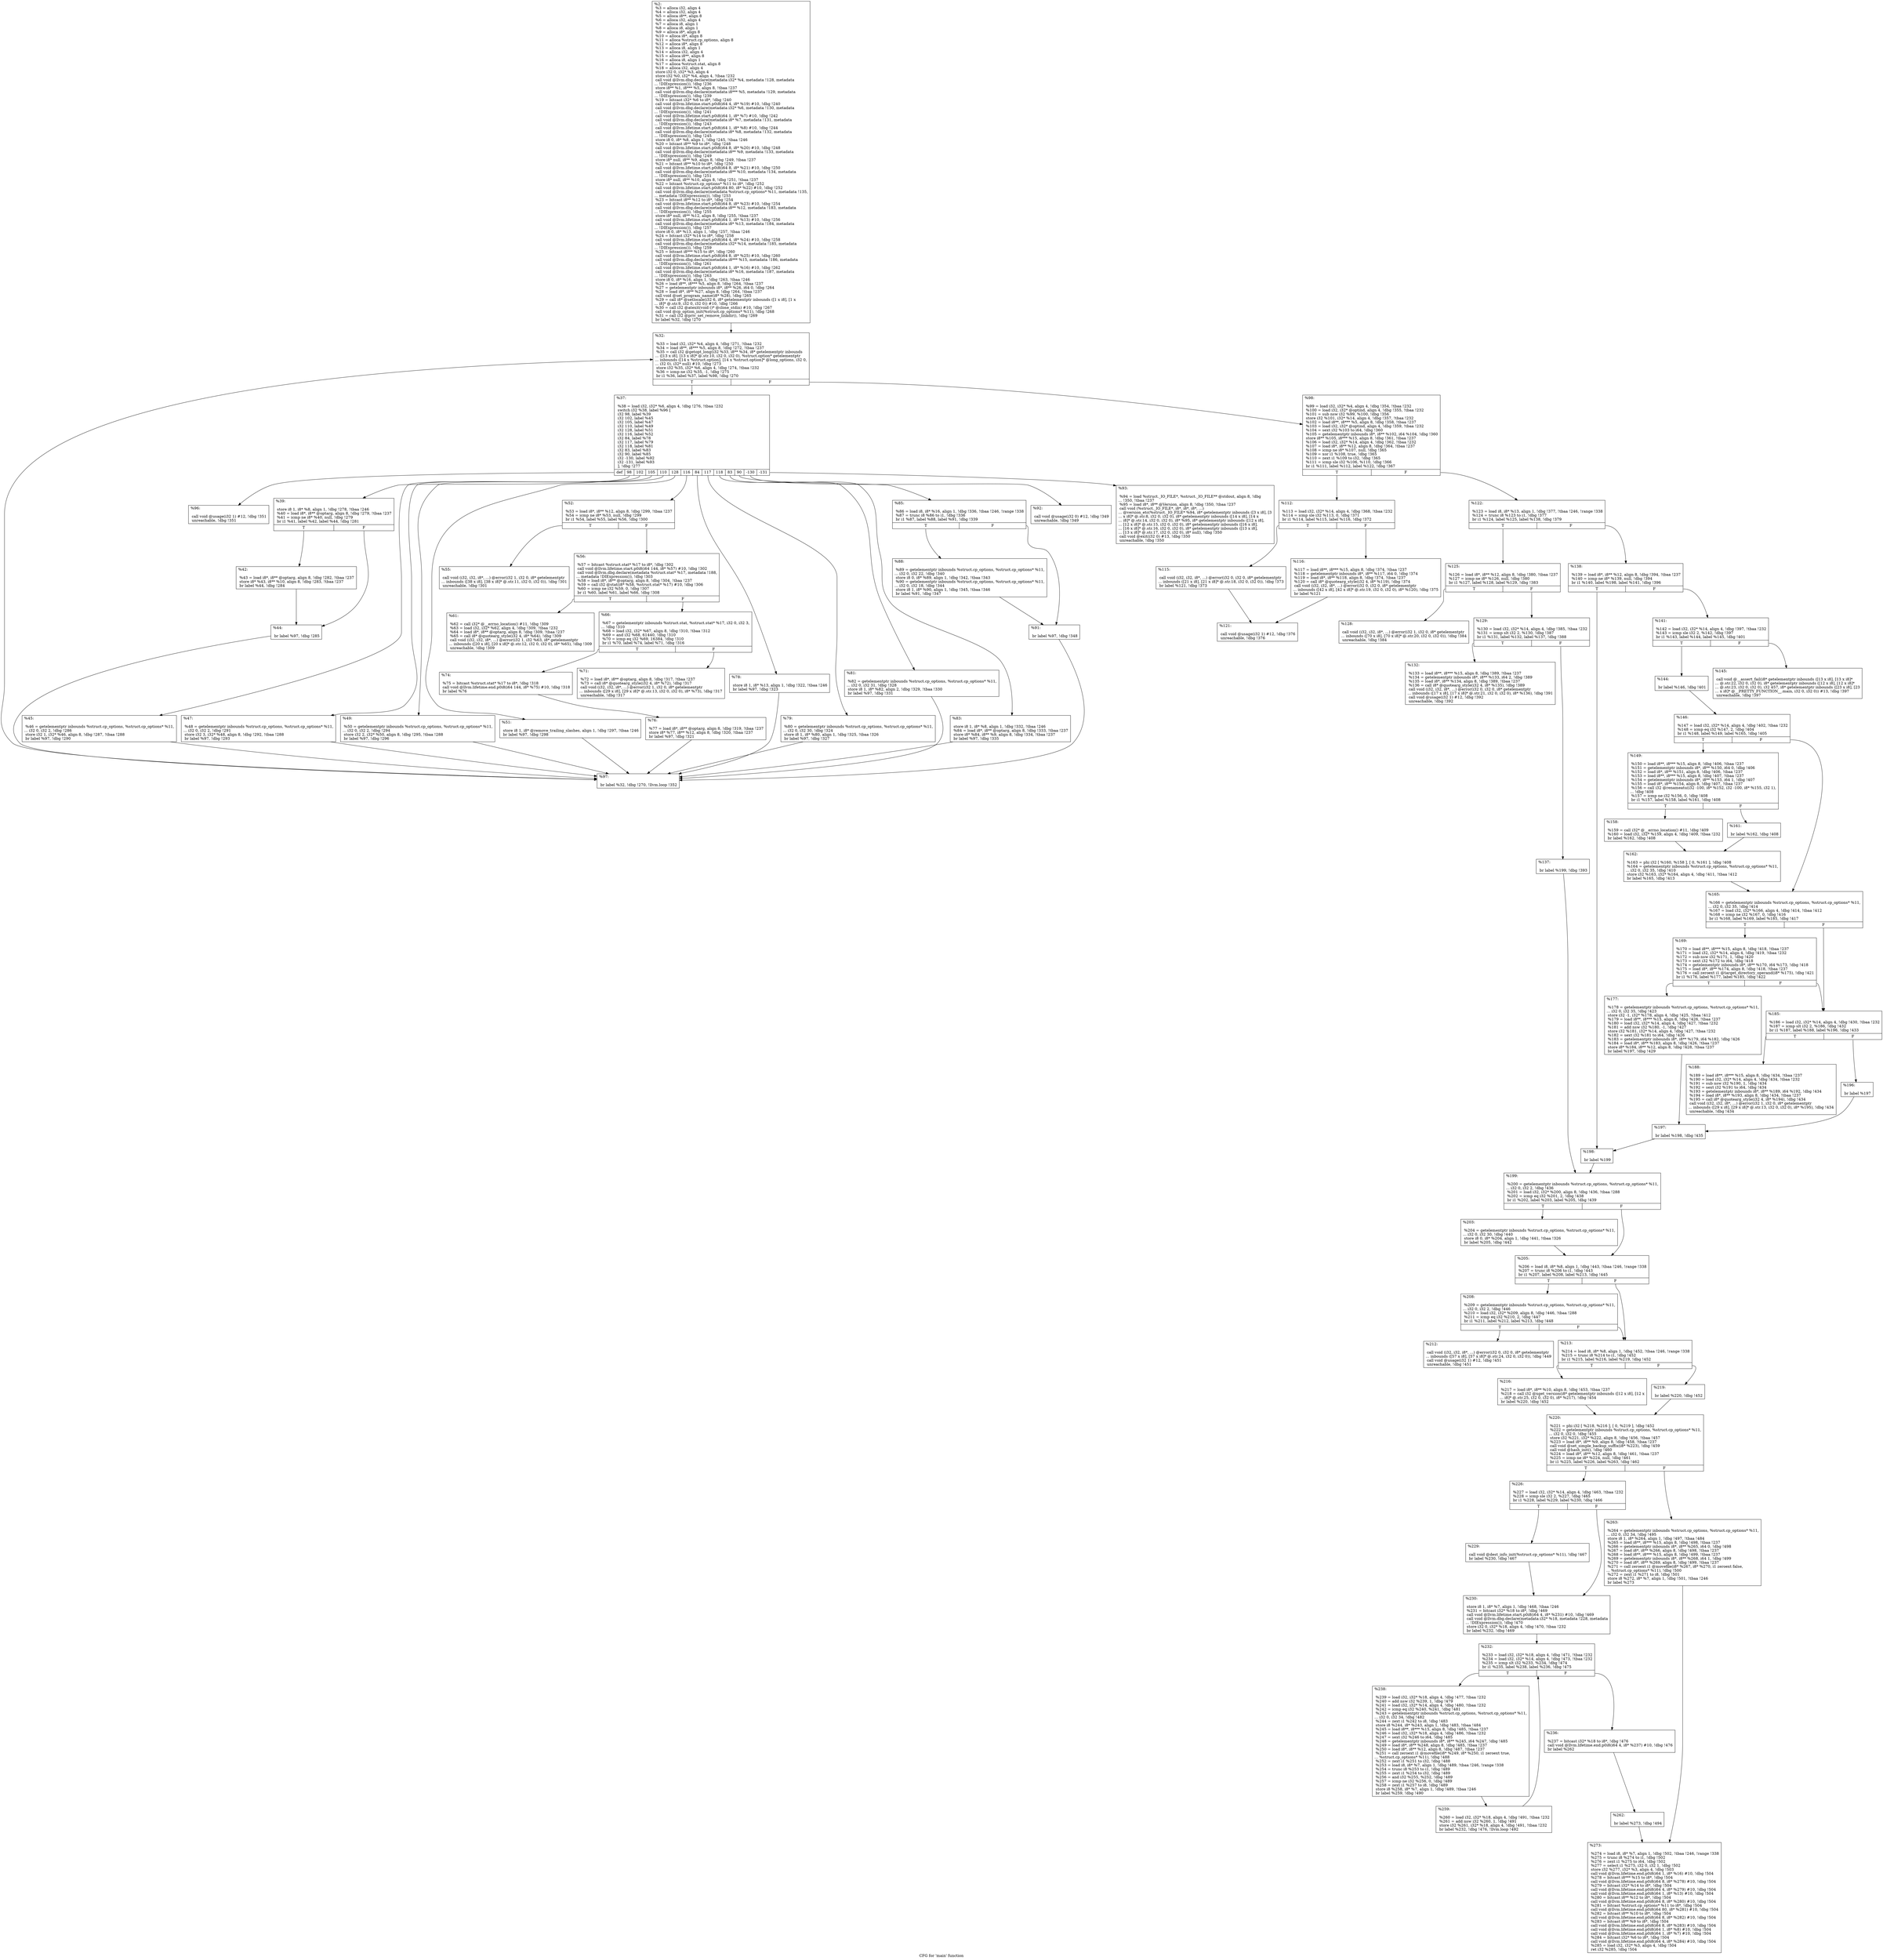 digraph "CFG for 'main' function" {
	label="CFG for 'main' function";

	Node0x28039d0 [shape=record,label="{%2:\l  %3 = alloca i32, align 4\l  %4 = alloca i32, align 4\l  %5 = alloca i8**, align 8\l  %6 = alloca i32, align 4\l  %7 = alloca i8, align 1\l  %8 = alloca i8, align 1\l  %9 = alloca i8*, align 8\l  %10 = alloca i8*, align 8\l  %11 = alloca %struct.cp_options, align 8\l  %12 = alloca i8*, align 8\l  %13 = alloca i8, align 1\l  %14 = alloca i32, align 4\l  %15 = alloca i8**, align 8\l  %16 = alloca i8, align 1\l  %17 = alloca %struct.stat, align 8\l  %18 = alloca i32, align 4\l  store i32 0, i32* %3, align 4\l  store i32 %0, i32* %4, align 4, !tbaa !232\l  call void @llvm.dbg.declare(metadata i32* %4, metadata !128, metadata\l... !DIExpression()), !dbg !236\l  store i8** %1, i8*** %5, align 8, !tbaa !237\l  call void @llvm.dbg.declare(metadata i8*** %5, metadata !129, metadata\l... !DIExpression()), !dbg !239\l  %19 = bitcast i32* %6 to i8*, !dbg !240\l  call void @llvm.lifetime.start.p0i8(i64 4, i8* %19) #10, !dbg !240\l  call void @llvm.dbg.declare(metadata i32* %6, metadata !130, metadata\l... !DIExpression()), !dbg !241\l  call void @llvm.lifetime.start.p0i8(i64 1, i8* %7) #10, !dbg !242\l  call void @llvm.dbg.declare(metadata i8* %7, metadata !131, metadata\l... !DIExpression()), !dbg !243\l  call void @llvm.lifetime.start.p0i8(i64 1, i8* %8) #10, !dbg !244\l  call void @llvm.dbg.declare(metadata i8* %8, metadata !132, metadata\l... !DIExpression()), !dbg !245\l  store i8 0, i8* %8, align 1, !dbg !245, !tbaa !246\l  %20 = bitcast i8** %9 to i8*, !dbg !248\l  call void @llvm.lifetime.start.p0i8(i64 8, i8* %20) #10, !dbg !248\l  call void @llvm.dbg.declare(metadata i8** %9, metadata !133, metadata\l... !DIExpression()), !dbg !249\l  store i8* null, i8** %9, align 8, !dbg !249, !tbaa !237\l  %21 = bitcast i8** %10 to i8*, !dbg !250\l  call void @llvm.lifetime.start.p0i8(i64 8, i8* %21) #10, !dbg !250\l  call void @llvm.dbg.declare(metadata i8** %10, metadata !134, metadata\l... !DIExpression()), !dbg !251\l  store i8* null, i8** %10, align 8, !dbg !251, !tbaa !237\l  %22 = bitcast %struct.cp_options* %11 to i8*, !dbg !252\l  call void @llvm.lifetime.start.p0i8(i64 80, i8* %22) #10, !dbg !252\l  call void @llvm.dbg.declare(metadata %struct.cp_options* %11, metadata !135,\l... metadata !DIExpression()), !dbg !253\l  %23 = bitcast i8** %12 to i8*, !dbg !254\l  call void @llvm.lifetime.start.p0i8(i64 8, i8* %23) #10, !dbg !254\l  call void @llvm.dbg.declare(metadata i8** %12, metadata !183, metadata\l... !DIExpression()), !dbg !255\l  store i8* null, i8** %12, align 8, !dbg !255, !tbaa !237\l  call void @llvm.lifetime.start.p0i8(i64 1, i8* %13) #10, !dbg !256\l  call void @llvm.dbg.declare(metadata i8* %13, metadata !184, metadata\l... !DIExpression()), !dbg !257\l  store i8 0, i8* %13, align 1, !dbg !257, !tbaa !246\l  %24 = bitcast i32* %14 to i8*, !dbg !258\l  call void @llvm.lifetime.start.p0i8(i64 4, i8* %24) #10, !dbg !258\l  call void @llvm.dbg.declare(metadata i32* %14, metadata !185, metadata\l... !DIExpression()), !dbg !259\l  %25 = bitcast i8*** %15 to i8*, !dbg !260\l  call void @llvm.lifetime.start.p0i8(i64 8, i8* %25) #10, !dbg !260\l  call void @llvm.dbg.declare(metadata i8*** %15, metadata !186, metadata\l... !DIExpression()), !dbg !261\l  call void @llvm.lifetime.start.p0i8(i64 1, i8* %16) #10, !dbg !262\l  call void @llvm.dbg.declare(metadata i8* %16, metadata !187, metadata\l... !DIExpression()), !dbg !263\l  store i8 0, i8* %16, align 1, !dbg !263, !tbaa !246\l  %26 = load i8**, i8*** %5, align 8, !dbg !264, !tbaa !237\l  %27 = getelementptr inbounds i8*, i8** %26, i64 0, !dbg !264\l  %28 = load i8*, i8** %27, align 8, !dbg !264, !tbaa !237\l  call void @set_program_name(i8* %28), !dbg !265\l  %29 = call i8* @setlocale(i32 6, i8* getelementptr inbounds ([1 x i8], [1 x\l... i8]* @.str.9, i32 0, i32 0)) #10, !dbg !266\l  %30 = call i32 @atexit(void ()* @close_stdin) #10, !dbg !267\l  call void @cp_option_init(%struct.cp_options* %11), !dbg !268\l  %31 = call i32 @priv_set_remove_linkdir(), !dbg !269\l  br label %32, !dbg !270\l}"];
	Node0x28039d0 -> Node0x2803c90;
	Node0x2803c90 [shape=record,label="{%32:\l\l  %33 = load i32, i32* %4, align 4, !dbg !271, !tbaa !232\l  %34 = load i8**, i8*** %5, align 8, !dbg !272, !tbaa !237\l  %35 = call i32 @getopt_long(i32 %33, i8** %34, i8* getelementptr inbounds\l... ([13 x i8], [13 x i8]* @.str.10, i32 0, i32 0), %struct.option* getelementptr\l... inbounds ([14 x %struct.option], [14 x %struct.option]* @long_options, i32 0,\l... i32 0), i32* null) #10, !dbg !273\l  store i32 %35, i32* %6, align 4, !dbg !274, !tbaa !232\l  %36 = icmp ne i32 %35, -1, !dbg !275\l  br i1 %36, label %37, label %98, !dbg !270\l|{<s0>T|<s1>F}}"];
	Node0x2803c90:s0 -> Node0x2803ce0;
	Node0x2803c90:s1 -> Node0x2804550;
	Node0x2803ce0 [shape=record,label="{%37:\l\l  %38 = load i32, i32* %6, align 4, !dbg !276, !tbaa !232\l  switch i32 %38, label %96 [\l    i32 98, label %39\l    i32 102, label %45\l    i32 105, label %47\l    i32 110, label %49\l    i32 128, label %51\l    i32 116, label %52\l    i32 84, label %78\l    i32 117, label %79\l    i32 118, label %81\l    i32 83, label %83\l    i32 90, label %85\l    i32 -130, label %92\l    i32 -131, label %93\l  ], !dbg !277\l|{<s0>def|<s1>98|<s2>102|<s3>105|<s4>110|<s5>128|<s6>116|<s7>84|<s8>117|<s9>118|<s10>83|<s11>90|<s12>-130|<s13>-131}}"];
	Node0x2803ce0:s0 -> Node0x28044b0;
	Node0x2803ce0:s1 -> Node0x2803d30;
	Node0x2803ce0:s2 -> Node0x2803e20;
	Node0x2803ce0:s3 -> Node0x2803e70;
	Node0x2803ce0:s4 -> Node0x2803ec0;
	Node0x2803ce0:s5 -> Node0x2803f10;
	Node0x2803ce0:s6 -> Node0x2803f60;
	Node0x2803ce0:s7 -> Node0x28041e0;
	Node0x2803ce0:s8 -> Node0x2804230;
	Node0x2803ce0:s9 -> Node0x2804280;
	Node0x2803ce0:s10 -> Node0x28042d0;
	Node0x2803ce0:s11 -> Node0x2804320;
	Node0x2803ce0:s12 -> Node0x2804410;
	Node0x2803ce0:s13 -> Node0x2804460;
	Node0x2803d30 [shape=record,label="{%39:\l\l  store i8 1, i8* %8, align 1, !dbg !278, !tbaa !246\l  %40 = load i8*, i8** @optarg, align 8, !dbg !279, !tbaa !237\l  %41 = icmp ne i8* %40, null, !dbg !279\l  br i1 %41, label %42, label %44, !dbg !281\l|{<s0>T|<s1>F}}"];
	Node0x2803d30:s0 -> Node0x2803d80;
	Node0x2803d30:s1 -> Node0x2803dd0;
	Node0x2803d80 [shape=record,label="{%42:\l\l  %43 = load i8*, i8** @optarg, align 8, !dbg !282, !tbaa !237\l  store i8* %43, i8** %10, align 8, !dbg !283, !tbaa !237\l  br label %44, !dbg !284\l}"];
	Node0x2803d80 -> Node0x2803dd0;
	Node0x2803dd0 [shape=record,label="{%44:\l\l  br label %97, !dbg !285\l}"];
	Node0x2803dd0 -> Node0x2804500;
	Node0x2803e20 [shape=record,label="{%45:\l\l  %46 = getelementptr inbounds %struct.cp_options, %struct.cp_options* %11,\l... i32 0, i32 2, !dbg !286\l  store i32 1, i32* %46, align 8, !dbg !287, !tbaa !288\l  br label %97, !dbg !290\l}"];
	Node0x2803e20 -> Node0x2804500;
	Node0x2803e70 [shape=record,label="{%47:\l\l  %48 = getelementptr inbounds %struct.cp_options, %struct.cp_options* %11,\l... i32 0, i32 2, !dbg !291\l  store i32 3, i32* %48, align 8, !dbg !292, !tbaa !288\l  br label %97, !dbg !293\l}"];
	Node0x2803e70 -> Node0x2804500;
	Node0x2803ec0 [shape=record,label="{%49:\l\l  %50 = getelementptr inbounds %struct.cp_options, %struct.cp_options* %11,\l... i32 0, i32 2, !dbg !294\l  store i32 2, i32* %50, align 8, !dbg !295, !tbaa !288\l  br label %97, !dbg !296\l}"];
	Node0x2803ec0 -> Node0x2804500;
	Node0x2803f10 [shape=record,label="{%51:\l\l  store i8 1, i8* @remove_trailing_slashes, align 1, !dbg !297, !tbaa !246\l  br label %97, !dbg !298\l}"];
	Node0x2803f10 -> Node0x2804500;
	Node0x2803f60 [shape=record,label="{%52:\l\l  %53 = load i8*, i8** %12, align 8, !dbg !299, !tbaa !237\l  %54 = icmp ne i8* %53, null, !dbg !299\l  br i1 %54, label %55, label %56, !dbg !300\l|{<s0>T|<s1>F}}"];
	Node0x2803f60:s0 -> Node0x2803fb0;
	Node0x2803f60:s1 -> Node0x2804000;
	Node0x2803fb0 [shape=record,label="{%55:\l\l  call void (i32, i32, i8*, ...) @error(i32 1, i32 0, i8* getelementptr\l... inbounds ([38 x i8], [38 x i8]* @.str.11, i32 0, i32 0)), !dbg !301\l  unreachable, !dbg !301\l}"];
	Node0x2804000 [shape=record,label="{%56:\l\l  %57 = bitcast %struct.stat* %17 to i8*, !dbg !302\l  call void @llvm.lifetime.start.p0i8(i64 144, i8* %57) #10, !dbg !302\l  call void @llvm.dbg.declare(metadata %struct.stat* %17, metadata !188,\l... metadata !DIExpression()), !dbg !303\l  %58 = load i8*, i8** @optarg, align 8, !dbg !304, !tbaa !237\l  %59 = call i32 @stat(i8* %58, %struct.stat* %17) #10, !dbg !306\l  %60 = icmp ne i32 %59, 0, !dbg !307\l  br i1 %60, label %61, label %66, !dbg !308\l|{<s0>T|<s1>F}}"];
	Node0x2804000:s0 -> Node0x2804050;
	Node0x2804000:s1 -> Node0x28040a0;
	Node0x2804050 [shape=record,label="{%61:\l\l  %62 = call i32* @__errno_location() #11, !dbg !309\l  %63 = load i32, i32* %62, align 4, !dbg !309, !tbaa !232\l  %64 = load i8*, i8** @optarg, align 8, !dbg !309, !tbaa !237\l  %65 = call i8* @quotearg_style(i32 4, i8* %64), !dbg !309\l  call void (i32, i32, i8*, ...) @error(i32 1, i32 %63, i8* getelementptr\l... inbounds ([20 x i8], [20 x i8]* @.str.12, i32 0, i32 0), i8* %65), !dbg !309\l  unreachable, !dbg !309\l}"];
	Node0x28040a0 [shape=record,label="{%66:\l\l  %67 = getelementptr inbounds %struct.stat, %struct.stat* %17, i32 0, i32 3,\l... !dbg !310\l  %68 = load i32, i32* %67, align 8, !dbg !310, !tbaa !312\l  %69 = and i32 %68, 61440, !dbg !310\l  %70 = icmp eq i32 %69, 16384, !dbg !310\l  br i1 %70, label %74, label %71, !dbg !316\l|{<s0>T|<s1>F}}"];
	Node0x28040a0:s0 -> Node0x2804140;
	Node0x28040a0:s1 -> Node0x28040f0;
	Node0x28040f0 [shape=record,label="{%71:\l\l  %72 = load i8*, i8** @optarg, align 8, !dbg !317, !tbaa !237\l  %73 = call i8* @quotearg_style(i32 4, i8* %72), !dbg !317\l  call void (i32, i32, i8*, ...) @error(i32 1, i32 0, i8* getelementptr\l... inbounds ([29 x i8], [29 x i8]* @.str.13, i32 0, i32 0), i8* %73), !dbg !317\l  unreachable, !dbg !317\l}"];
	Node0x2804140 [shape=record,label="{%74:\l\l  %75 = bitcast %struct.stat* %17 to i8*, !dbg !318\l  call void @llvm.lifetime.end.p0i8(i64 144, i8* %75) #10, !dbg !318\l  br label %76\l}"];
	Node0x2804140 -> Node0x2804190;
	Node0x2804190 [shape=record,label="{%76:\l\l  %77 = load i8*, i8** @optarg, align 8, !dbg !319, !tbaa !237\l  store i8* %77, i8** %12, align 8, !dbg !320, !tbaa !237\l  br label %97, !dbg !321\l}"];
	Node0x2804190 -> Node0x2804500;
	Node0x28041e0 [shape=record,label="{%78:\l\l  store i8 1, i8* %13, align 1, !dbg !322, !tbaa !246\l  br label %97, !dbg !323\l}"];
	Node0x28041e0 -> Node0x2804500;
	Node0x2804230 [shape=record,label="{%79:\l\l  %80 = getelementptr inbounds %struct.cp_options, %struct.cp_options* %11,\l... i32 0, i32 30, !dbg !324\l  store i8 1, i8* %80, align 1, !dbg !325, !tbaa !326\l  br label %97, !dbg !327\l}"];
	Node0x2804230 -> Node0x2804500;
	Node0x2804280 [shape=record,label="{%81:\l\l  %82 = getelementptr inbounds %struct.cp_options, %struct.cp_options* %11,\l... i32 0, i32 31, !dbg !328\l  store i8 1, i8* %82, align 2, !dbg !329, !tbaa !330\l  br label %97, !dbg !331\l}"];
	Node0x2804280 -> Node0x2804500;
	Node0x28042d0 [shape=record,label="{%83:\l\l  store i8 1, i8* %8, align 1, !dbg !332, !tbaa !246\l  %84 = load i8*, i8** @optarg, align 8, !dbg !333, !tbaa !237\l  store i8* %84, i8** %9, align 8, !dbg !334, !tbaa !237\l  br label %97, !dbg !335\l}"];
	Node0x28042d0 -> Node0x2804500;
	Node0x2804320 [shape=record,label="{%85:\l\l  %86 = load i8, i8* %16, align 1, !dbg !336, !tbaa !246, !range !338\l  %87 = trunc i8 %86 to i1, !dbg !336\l  br i1 %87, label %88, label %91, !dbg !339\l|{<s0>T|<s1>F}}"];
	Node0x2804320:s0 -> Node0x2804370;
	Node0x2804320:s1 -> Node0x28043c0;
	Node0x2804370 [shape=record,label="{%88:\l\l  %89 = getelementptr inbounds %struct.cp_options, %struct.cp_options* %11,\l... i32 0, i32 22, !dbg !340\l  store i8 0, i8* %89, align 1, !dbg !342, !tbaa !343\l  %90 = getelementptr inbounds %struct.cp_options, %struct.cp_options* %11,\l... i32 0, i32 18, !dbg !344\l  store i8 1, i8* %90, align 1, !dbg !345, !tbaa !346\l  br label %91, !dbg !347\l}"];
	Node0x2804370 -> Node0x28043c0;
	Node0x28043c0 [shape=record,label="{%91:\l\l  br label %97, !dbg !348\l}"];
	Node0x28043c0 -> Node0x2804500;
	Node0x2804410 [shape=record,label="{%92:\l\l  call void @usage(i32 0) #12, !dbg !349\l  unreachable, !dbg !349\l}"];
	Node0x2804460 [shape=record,label="{%93:\l\l  %94 = load %struct._IO_FILE*, %struct._IO_FILE** @stdout, align 8, !dbg\l... !350, !tbaa !237\l  %95 = load i8*, i8** @Version, align 8, !dbg !350, !tbaa !237\l  call void (%struct._IO_FILE*, i8*, i8*, i8*, ...)\l... @version_etc(%struct._IO_FILE* %94, i8* getelementptr inbounds ([3 x i8], [3\l... x i8]* @.str.8, i32 0, i32 0), i8* getelementptr inbounds ([14 x i8], [14 x\l... i8]* @.str.14, i32 0, i32 0), i8* %95, i8* getelementptr inbounds ([12 x i8],\l... [12 x i8]* @.str.15, i32 0, i32 0), i8* getelementptr inbounds ([16 x i8],\l... [16 x i8]* @.str.16, i32 0, i32 0), i8* getelementptr inbounds ([13 x i8],\l... [13 x i8]* @.str.17, i32 0, i32 0), i8* null), !dbg !350\l  call void @exit(i32 0) #13, !dbg !350\l  unreachable, !dbg !350\l}"];
	Node0x28044b0 [shape=record,label="{%96:\l\l  call void @usage(i32 1) #12, !dbg !351\l  unreachable, !dbg !351\l}"];
	Node0x2804500 [shape=record,label="{%97:\l\l  br label %32, !dbg !270, !llvm.loop !352\l}"];
	Node0x2804500 -> Node0x2803c90;
	Node0x2804550 [shape=record,label="{%98:\l\l  %99 = load i32, i32* %4, align 4, !dbg !354, !tbaa !232\l  %100 = load i32, i32* @optind, align 4, !dbg !355, !tbaa !232\l  %101 = sub nsw i32 %99, %100, !dbg !356\l  store i32 %101, i32* %14, align 4, !dbg !357, !tbaa !232\l  %102 = load i8**, i8*** %5, align 8, !dbg !358, !tbaa !237\l  %103 = load i32, i32* @optind, align 4, !dbg !359, !tbaa !232\l  %104 = sext i32 %103 to i64, !dbg !360\l  %105 = getelementptr inbounds i8*, i8** %102, i64 %104, !dbg !360\l  store i8** %105, i8*** %15, align 8, !dbg !361, !tbaa !237\l  %106 = load i32, i32* %14, align 4, !dbg !362, !tbaa !232\l  %107 = load i8*, i8** %12, align 8, !dbg !364, !tbaa !237\l  %108 = icmp ne i8* %107, null, !dbg !365\l  %109 = xor i1 %108, true, !dbg !365\l  %110 = zext i1 %109 to i32, !dbg !365\l  %111 = icmp sle i32 %106, %110, !dbg !366\l  br i1 %111, label %112, label %122, !dbg !367\l|{<s0>T|<s1>F}}"];
	Node0x2804550:s0 -> Node0x28045a0;
	Node0x2804550:s1 -> Node0x28046e0;
	Node0x28045a0 [shape=record,label="{%112:\l\l  %113 = load i32, i32* %14, align 4, !dbg !368, !tbaa !232\l  %114 = icmp sle i32 %113, 0, !dbg !371\l  br i1 %114, label %115, label %116, !dbg !372\l|{<s0>T|<s1>F}}"];
	Node0x28045a0:s0 -> Node0x28045f0;
	Node0x28045a0:s1 -> Node0x2804640;
	Node0x28045f0 [shape=record,label="{%115:\l\l  call void (i32, i32, i8*, ...) @error(i32 0, i32 0, i8* getelementptr\l... inbounds ([21 x i8], [21 x i8]* @.str.18, i32 0, i32 0)), !dbg !373\l  br label %121, !dbg !373\l}"];
	Node0x28045f0 -> Node0x2804690;
	Node0x2804640 [shape=record,label="{%116:\l\l  %117 = load i8**, i8*** %15, align 8, !dbg !374, !tbaa !237\l  %118 = getelementptr inbounds i8*, i8** %117, i64 0, !dbg !374\l  %119 = load i8*, i8** %118, align 8, !dbg !374, !tbaa !237\l  %120 = call i8* @quotearg_style(i32 4, i8* %119), !dbg !374\l  call void (i32, i32, i8*, ...) @error(i32 0, i32 0, i8* getelementptr\l... inbounds ([42 x i8], [42 x i8]* @.str.19, i32 0, i32 0), i8* %120), !dbg !375\l  br label %121\l}"];
	Node0x2804640 -> Node0x2804690;
	Node0x2804690 [shape=record,label="{%121:\l\l  call void @usage(i32 1) #12, !dbg !376\l  unreachable, !dbg !376\l}"];
	Node0x28046e0 [shape=record,label="{%122:\l\l  %123 = load i8, i8* %13, align 1, !dbg !377, !tbaa !246, !range !338\l  %124 = trunc i8 %123 to i1, !dbg !377\l  br i1 %124, label %125, label %138, !dbg !379\l|{<s0>T|<s1>F}}"];
	Node0x28046e0:s0 -> Node0x2804730;
	Node0x28046e0:s1 -> Node0x28048c0;
	Node0x2804730 [shape=record,label="{%125:\l\l  %126 = load i8*, i8** %12, align 8, !dbg !380, !tbaa !237\l  %127 = icmp ne i8* %126, null, !dbg !380\l  br i1 %127, label %128, label %129, !dbg !383\l|{<s0>T|<s1>F}}"];
	Node0x2804730:s0 -> Node0x2804780;
	Node0x2804730:s1 -> Node0x28047d0;
	Node0x2804780 [shape=record,label="{%128:\l\l  call void (i32, i32, i8*, ...) @error(i32 1, i32 0, i8* getelementptr\l... inbounds ([70 x i8], [70 x i8]* @.str.20, i32 0, i32 0)), !dbg !384\l  unreachable, !dbg !384\l}"];
	Node0x28047d0 [shape=record,label="{%129:\l\l  %130 = load i32, i32* %14, align 4, !dbg !385, !tbaa !232\l  %131 = icmp slt i32 2, %130, !dbg !387\l  br i1 %131, label %132, label %137, !dbg !388\l|{<s0>T|<s1>F}}"];
	Node0x28047d0:s0 -> Node0x2804820;
	Node0x28047d0:s1 -> Node0x2804870;
	Node0x2804820 [shape=record,label="{%132:\l\l  %133 = load i8**, i8*** %15, align 8, !dbg !389, !tbaa !237\l  %134 = getelementptr inbounds i8*, i8** %133, i64 2, !dbg !389\l  %135 = load i8*, i8** %134, align 8, !dbg !389, !tbaa !237\l  %136 = call i8* @quotearg_style(i32 4, i8* %135), !dbg !389\l  call void (i32, i32, i8*, ...) @error(i32 0, i32 0, i8* getelementptr\l... inbounds ([17 x i8], [17 x i8]* @.str.21, i32 0, i32 0), i8* %136), !dbg !391\l  call void @usage(i32 1) #12, !dbg !392\l  unreachable, !dbg !392\l}"];
	Node0x2804870 [shape=record,label="{%137:\l\l  br label %199, !dbg !393\l}"];
	Node0x2804870 -> Node0x2804e10;
	Node0x28048c0 [shape=record,label="{%138:\l\l  %139 = load i8*, i8** %12, align 8, !dbg !394, !tbaa !237\l  %140 = icmp ne i8* %139, null, !dbg !394\l  br i1 %140, label %198, label %141, !dbg !396\l|{<s0>T|<s1>F}}"];
	Node0x28048c0:s0 -> Node0x2804dc0;
	Node0x28048c0:s1 -> Node0x2804910;
	Node0x2804910 [shape=record,label="{%141:\l\l  %142 = load i32, i32* %14, align 4, !dbg !397, !tbaa !232\l  %143 = icmp sle i32 2, %142, !dbg !397\l  br i1 %143, label %144, label %145, !dbg !401\l|{<s0>T|<s1>F}}"];
	Node0x2804910:s0 -> Node0x2804960;
	Node0x2804910:s1 -> Node0x28049b0;
	Node0x2804960 [shape=record,label="{%144:\l\l  br label %146, !dbg !401\l}"];
	Node0x2804960 -> Node0x2804a00;
	Node0x28049b0 [shape=record,label="{%145:\l\l  call void @__assert_fail(i8* getelementptr inbounds ([13 x i8], [13 x i8]*\l... @.str.22, i32 0, i32 0), i8* getelementptr inbounds ([12 x i8], [12 x i8]*\l... @.str.23, i32 0, i32 0), i32 457, i8* getelementptr inbounds ([23 x i8], [23\l... x i8]* @__PRETTY_FUNCTION__.main, i32 0, i32 0)) #13, !dbg !397\l  unreachable, !dbg !397\l}"];
	Node0x2804a00 [shape=record,label="{%146:\l\l  %147 = load i32, i32* %14, align 4, !dbg !402, !tbaa !232\l  %148 = icmp eq i32 %147, 2, !dbg !404\l  br i1 %148, label %149, label %165, !dbg !405\l|{<s0>T|<s1>F}}"];
	Node0x2804a00:s0 -> Node0x2804a50;
	Node0x2804a00:s1 -> Node0x2804b90;
	Node0x2804a50 [shape=record,label="{%149:\l\l  %150 = load i8**, i8*** %15, align 8, !dbg !406, !tbaa !237\l  %151 = getelementptr inbounds i8*, i8** %150, i64 0, !dbg !406\l  %152 = load i8*, i8** %151, align 8, !dbg !406, !tbaa !237\l  %153 = load i8**, i8*** %15, align 8, !dbg !407, !tbaa !237\l  %154 = getelementptr inbounds i8*, i8** %153, i64 1, !dbg !407\l  %155 = load i8*, i8** %154, align 8, !dbg !407, !tbaa !237\l  %156 = call i32 @renameatu(i32 -100, i8* %152, i32 -100, i8* %155, i32 1),\l... !dbg !408\l  %157 = icmp ne i32 %156, 0, !dbg !408\l  br i1 %157, label %158, label %161, !dbg !408\l|{<s0>T|<s1>F}}"];
	Node0x2804a50:s0 -> Node0x2804aa0;
	Node0x2804a50:s1 -> Node0x2804af0;
	Node0x2804aa0 [shape=record,label="{%158:\l\l  %159 = call i32* @__errno_location() #11, !dbg !409\l  %160 = load i32, i32* %159, align 4, !dbg !409, !tbaa !232\l  br label %162, !dbg !408\l}"];
	Node0x2804aa0 -> Node0x2804b40;
	Node0x2804af0 [shape=record,label="{%161:\l\l  br label %162, !dbg !408\l}"];
	Node0x2804af0 -> Node0x2804b40;
	Node0x2804b40 [shape=record,label="{%162:\l\l  %163 = phi i32 [ %160, %158 ], [ 0, %161 ], !dbg !408\l  %164 = getelementptr inbounds %struct.cp_options, %struct.cp_options* %11,\l... i32 0, i32 35, !dbg !410\l  store i32 %163, i32* %164, align 4, !dbg !411, !tbaa !412\l  br label %165, !dbg !413\l}"];
	Node0x2804b40 -> Node0x2804b90;
	Node0x2804b90 [shape=record,label="{%165:\l\l  %166 = getelementptr inbounds %struct.cp_options, %struct.cp_options* %11,\l... i32 0, i32 35, !dbg !414\l  %167 = load i32, i32* %166, align 4, !dbg !414, !tbaa !412\l  %168 = icmp ne i32 %167, 0, !dbg !416\l  br i1 %168, label %169, label %185, !dbg !417\l|{<s0>T|<s1>F}}"];
	Node0x2804b90:s0 -> Node0x2804be0;
	Node0x2804b90:s1 -> Node0x2804c80;
	Node0x2804be0 [shape=record,label="{%169:\l\l  %170 = load i8**, i8*** %15, align 8, !dbg !418, !tbaa !237\l  %171 = load i32, i32* %14, align 4, !dbg !419, !tbaa !232\l  %172 = sub nsw i32 %171, 1, !dbg !420\l  %173 = sext i32 %172 to i64, !dbg !418\l  %174 = getelementptr inbounds i8*, i8** %170, i64 %173, !dbg !418\l  %175 = load i8*, i8** %174, align 8, !dbg !418, !tbaa !237\l  %176 = call zeroext i1 @target_directory_operand(i8* %175), !dbg !421\l  br i1 %176, label %177, label %185, !dbg !422\l|{<s0>T|<s1>F}}"];
	Node0x2804be0:s0 -> Node0x2804c30;
	Node0x2804be0:s1 -> Node0x2804c80;
	Node0x2804c30 [shape=record,label="{%177:\l\l  %178 = getelementptr inbounds %struct.cp_options, %struct.cp_options* %11,\l... i32 0, i32 35, !dbg !423\l  store i32 -1, i32* %178, align 4, !dbg !425, !tbaa !412\l  %179 = load i8**, i8*** %15, align 8, !dbg !426, !tbaa !237\l  %180 = load i32, i32* %14, align 4, !dbg !427, !tbaa !232\l  %181 = add nsw i32 %180, -1, !dbg !427\l  store i32 %181, i32* %14, align 4, !dbg !427, !tbaa !232\l  %182 = sext i32 %181 to i64, !dbg !426\l  %183 = getelementptr inbounds i8*, i8** %179, i64 %182, !dbg !426\l  %184 = load i8*, i8** %183, align 8, !dbg !426, !tbaa !237\l  store i8* %184, i8** %12, align 8, !dbg !428, !tbaa !237\l  br label %197, !dbg !429\l}"];
	Node0x2804c30 -> Node0x2804d70;
	Node0x2804c80 [shape=record,label="{%185:\l\l  %186 = load i32, i32* %14, align 4, !dbg !430, !tbaa !232\l  %187 = icmp slt i32 2, %186, !dbg !432\l  br i1 %187, label %188, label %196, !dbg !433\l|{<s0>T|<s1>F}}"];
	Node0x2804c80:s0 -> Node0x2804cd0;
	Node0x2804c80:s1 -> Node0x2804d20;
	Node0x2804cd0 [shape=record,label="{%188:\l\l  %189 = load i8**, i8*** %15, align 8, !dbg !434, !tbaa !237\l  %190 = load i32, i32* %14, align 4, !dbg !434, !tbaa !232\l  %191 = sub nsw i32 %190, 1, !dbg !434\l  %192 = sext i32 %191 to i64, !dbg !434\l  %193 = getelementptr inbounds i8*, i8** %189, i64 %192, !dbg !434\l  %194 = load i8*, i8** %193, align 8, !dbg !434, !tbaa !237\l  %195 = call i8* @quotearg_style(i32 4, i8* %194), !dbg !434\l  call void (i32, i32, i8*, ...) @error(i32 1, i32 0, i8* getelementptr\l... inbounds ([29 x i8], [29 x i8]* @.str.13, i32 0, i32 0), i8* %195), !dbg !434\l  unreachable, !dbg !434\l}"];
	Node0x2804d20 [shape=record,label="{%196:\l\l  br label %197\l}"];
	Node0x2804d20 -> Node0x2804d70;
	Node0x2804d70 [shape=record,label="{%197:\l\l  br label %198, !dbg !435\l}"];
	Node0x2804d70 -> Node0x2804dc0;
	Node0x2804dc0 [shape=record,label="{%198:\l\l  br label %199\l}"];
	Node0x2804dc0 -> Node0x2804e10;
	Node0x2804e10 [shape=record,label="{%199:\l\l  %200 = getelementptr inbounds %struct.cp_options, %struct.cp_options* %11,\l... i32 0, i32 2, !dbg !436\l  %201 = load i32, i32* %200, align 8, !dbg !436, !tbaa !288\l  %202 = icmp eq i32 %201, 2, !dbg !438\l  br i1 %202, label %203, label %205, !dbg !439\l|{<s0>T|<s1>F}}"];
	Node0x2804e10:s0 -> Node0x2804e60;
	Node0x2804e10:s1 -> Node0x2804eb0;
	Node0x2804e60 [shape=record,label="{%203:\l\l  %204 = getelementptr inbounds %struct.cp_options, %struct.cp_options* %11,\l... i32 0, i32 30, !dbg !440\l  store i8 0, i8* %204, align 1, !dbg !441, !tbaa !326\l  br label %205, !dbg !442\l}"];
	Node0x2804e60 -> Node0x2804eb0;
	Node0x2804eb0 [shape=record,label="{%205:\l\l  %206 = load i8, i8* %8, align 1, !dbg !443, !tbaa !246, !range !338\l  %207 = trunc i8 %206 to i1, !dbg !443\l  br i1 %207, label %208, label %213, !dbg !445\l|{<s0>T|<s1>F}}"];
	Node0x2804eb0:s0 -> Node0x2804f00;
	Node0x2804eb0:s1 -> Node0x2804fa0;
	Node0x2804f00 [shape=record,label="{%208:\l\l  %209 = getelementptr inbounds %struct.cp_options, %struct.cp_options* %11,\l... i32 0, i32 2, !dbg !446\l  %210 = load i32, i32* %209, align 8, !dbg !446, !tbaa !288\l  %211 = icmp eq i32 %210, 2, !dbg !447\l  br i1 %211, label %212, label %213, !dbg !448\l|{<s0>T|<s1>F}}"];
	Node0x2804f00:s0 -> Node0x2804f50;
	Node0x2804f00:s1 -> Node0x2804fa0;
	Node0x2804f50 [shape=record,label="{%212:\l\l  call void (i32, i32, i8*, ...) @error(i32 0, i32 0, i8* getelementptr\l... inbounds ([57 x i8], [57 x i8]* @.str.24, i32 0, i32 0)), !dbg !449\l  call void @usage(i32 1) #12, !dbg !451\l  unreachable, !dbg !451\l}"];
	Node0x2804fa0 [shape=record,label="{%213:\l\l  %214 = load i8, i8* %8, align 1, !dbg !452, !tbaa !246, !range !338\l  %215 = trunc i8 %214 to i1, !dbg !452\l  br i1 %215, label %216, label %219, !dbg !452\l|{<s0>T|<s1>F}}"];
	Node0x2804fa0:s0 -> Node0x2804ff0;
	Node0x2804fa0:s1 -> Node0x2805040;
	Node0x2804ff0 [shape=record,label="{%216:\l\l  %217 = load i8*, i8** %10, align 8, !dbg !453, !tbaa !237\l  %218 = call i32 @xget_version(i8* getelementptr inbounds ([12 x i8], [12 x\l... i8]* @.str.25, i32 0, i32 0), i8* %217), !dbg !454\l  br label %220, !dbg !452\l}"];
	Node0x2804ff0 -> Node0x2805090;
	Node0x2805040 [shape=record,label="{%219:\l\l  br label %220, !dbg !452\l}"];
	Node0x2805040 -> Node0x2805090;
	Node0x2805090 [shape=record,label="{%220:\l\l  %221 = phi i32 [ %218, %216 ], [ 0, %219 ], !dbg !452\l  %222 = getelementptr inbounds %struct.cp_options, %struct.cp_options* %11,\l... i32 0, i32 0, !dbg !455\l  store i32 %221, i32* %222, align 8, !dbg !456, !tbaa !457\l  %223 = load i8*, i8** %9, align 8, !dbg !458, !tbaa !237\l  call void @set_simple_backup_suffix(i8* %223), !dbg !459\l  call void @hash_init(), !dbg !460\l  %224 = load i8*, i8** %12, align 8, !dbg !461, !tbaa !237\l  %225 = icmp ne i8* %224, null, !dbg !461\l  br i1 %225, label %226, label %263, !dbg !462\l|{<s0>T|<s1>F}}"];
	Node0x2805090:s0 -> Node0x28050e0;
	Node0x2805090:s1 -> Node0x2805360;
	Node0x28050e0 [shape=record,label="{%226:\l\l  %227 = load i32, i32* %14, align 4, !dbg !463, !tbaa !232\l  %228 = icmp sle i32 2, %227, !dbg !465\l  br i1 %228, label %229, label %230, !dbg !466\l|{<s0>T|<s1>F}}"];
	Node0x28050e0:s0 -> Node0x2805130;
	Node0x28050e0:s1 -> Node0x2805180;
	Node0x2805130 [shape=record,label="{%229:\l\l  call void @dest_info_init(%struct.cp_options* %11), !dbg !467\l  br label %230, !dbg !467\l}"];
	Node0x2805130 -> Node0x2805180;
	Node0x2805180 [shape=record,label="{%230:\l\l  store i8 1, i8* %7, align 1, !dbg !468, !tbaa !246\l  %231 = bitcast i32* %18 to i8*, !dbg !469\l  call void @llvm.lifetime.start.p0i8(i64 4, i8* %231) #10, !dbg !469\l  call void @llvm.dbg.declare(metadata i32* %18, metadata !228, metadata\l... !DIExpression()), !dbg !470\l  store i32 0, i32* %18, align 4, !dbg !470, !tbaa !232\l  br label %232, !dbg !469\l}"];
	Node0x2805180 -> Node0x28051d0;
	Node0x28051d0 [shape=record,label="{%232:\l\l  %233 = load i32, i32* %18, align 4, !dbg !471, !tbaa !232\l  %234 = load i32, i32* %14, align 4, !dbg !473, !tbaa !232\l  %235 = icmp slt i32 %233, %234, !dbg !474\l  br i1 %235, label %238, label %236, !dbg !475\l|{<s0>T|<s1>F}}"];
	Node0x28051d0:s0 -> Node0x2805270;
	Node0x28051d0:s1 -> Node0x2805220;
	Node0x2805220 [shape=record,label="{%236:\l\l  %237 = bitcast i32* %18 to i8*, !dbg !476\l  call void @llvm.lifetime.end.p0i8(i64 4, i8* %237) #10, !dbg !476\l  br label %262\l}"];
	Node0x2805220 -> Node0x2805310;
	Node0x2805270 [shape=record,label="{%238:\l\l  %239 = load i32, i32* %18, align 4, !dbg !477, !tbaa !232\l  %240 = add nsw i32 %239, 1, !dbg !479\l  %241 = load i32, i32* %14, align 4, !dbg !480, !tbaa !232\l  %242 = icmp eq i32 %240, %241, !dbg !481\l  %243 = getelementptr inbounds %struct.cp_options, %struct.cp_options* %11,\l... i32 0, i32 34, !dbg !482\l  %244 = zext i1 %242 to i8, !dbg !483\l  store i8 %244, i8* %243, align 1, !dbg !483, !tbaa !484\l  %245 = load i8**, i8*** %15, align 8, !dbg !485, !tbaa !237\l  %246 = load i32, i32* %18, align 4, !dbg !486, !tbaa !232\l  %247 = sext i32 %246 to i64, !dbg !485\l  %248 = getelementptr inbounds i8*, i8** %245, i64 %247, !dbg !485\l  %249 = load i8*, i8** %248, align 8, !dbg !485, !tbaa !237\l  %250 = load i8*, i8** %12, align 8, !dbg !487, !tbaa !237\l  %251 = call zeroext i1 @movefile(i8* %249, i8* %250, i1 zeroext true,\l... %struct.cp_options* %11), !dbg !488\l  %252 = zext i1 %251 to i32, !dbg !488\l  %253 = load i8, i8* %7, align 1, !dbg !489, !tbaa !246, !range !338\l  %254 = trunc i8 %253 to i1, !dbg !489\l  %255 = zext i1 %254 to i32, !dbg !489\l  %256 = and i32 %255, %252, !dbg !489\l  %257 = icmp ne i32 %256, 0, !dbg !489\l  %258 = zext i1 %257 to i8, !dbg !489\l  store i8 %258, i8* %7, align 1, !dbg !489, !tbaa !246\l  br label %259, !dbg !490\l}"];
	Node0x2805270 -> Node0x28052c0;
	Node0x28052c0 [shape=record,label="{%259:\l\l  %260 = load i32, i32* %18, align 4, !dbg !491, !tbaa !232\l  %261 = add nsw i32 %260, 1, !dbg !491\l  store i32 %261, i32* %18, align 4, !dbg !491, !tbaa !232\l  br label %232, !dbg !476, !llvm.loop !492\l}"];
	Node0x28052c0 -> Node0x28051d0;
	Node0x2805310 [shape=record,label="{%262:\l\l  br label %273, !dbg !494\l}"];
	Node0x2805310 -> Node0x28053b0;
	Node0x2805360 [shape=record,label="{%263:\l\l  %264 = getelementptr inbounds %struct.cp_options, %struct.cp_options* %11,\l... i32 0, i32 34, !dbg !495\l  store i8 1, i8* %264, align 1, !dbg !497, !tbaa !484\l  %265 = load i8**, i8*** %15, align 8, !dbg !498, !tbaa !237\l  %266 = getelementptr inbounds i8*, i8** %265, i64 0, !dbg !498\l  %267 = load i8*, i8** %266, align 8, !dbg !498, !tbaa !237\l  %268 = load i8**, i8*** %15, align 8, !dbg !499, !tbaa !237\l  %269 = getelementptr inbounds i8*, i8** %268, i64 1, !dbg !499\l  %270 = load i8*, i8** %269, align 8, !dbg !499, !tbaa !237\l  %271 = call zeroext i1 @movefile(i8* %267, i8* %270, i1 zeroext false,\l... %struct.cp_options* %11), !dbg !500\l  %272 = zext i1 %271 to i8, !dbg !501\l  store i8 %272, i8* %7, align 1, !dbg !501, !tbaa !246\l  br label %273\l}"];
	Node0x2805360 -> Node0x28053b0;
	Node0x28053b0 [shape=record,label="{%273:\l\l  %274 = load i8, i8* %7, align 1, !dbg !502, !tbaa !246, !range !338\l  %275 = trunc i8 %274 to i1, !dbg !502\l  %276 = zext i1 %275 to i64, !dbg !502\l  %277 = select i1 %275, i32 0, i32 1, !dbg !502\l  store i32 %277, i32* %3, align 4, !dbg !503\l  call void @llvm.lifetime.end.p0i8(i64 1, i8* %16) #10, !dbg !504\l  %278 = bitcast i8*** %15 to i8*, !dbg !504\l  call void @llvm.lifetime.end.p0i8(i64 8, i8* %278) #10, !dbg !504\l  %279 = bitcast i32* %14 to i8*, !dbg !504\l  call void @llvm.lifetime.end.p0i8(i64 4, i8* %279) #10, !dbg !504\l  call void @llvm.lifetime.end.p0i8(i64 1, i8* %13) #10, !dbg !504\l  %280 = bitcast i8** %12 to i8*, !dbg !504\l  call void @llvm.lifetime.end.p0i8(i64 8, i8* %280) #10, !dbg !504\l  %281 = bitcast %struct.cp_options* %11 to i8*, !dbg !504\l  call void @llvm.lifetime.end.p0i8(i64 80, i8* %281) #10, !dbg !504\l  %282 = bitcast i8** %10 to i8*, !dbg !504\l  call void @llvm.lifetime.end.p0i8(i64 8, i8* %282) #10, !dbg !504\l  %283 = bitcast i8** %9 to i8*, !dbg !504\l  call void @llvm.lifetime.end.p0i8(i64 8, i8* %283) #10, !dbg !504\l  call void @llvm.lifetime.end.p0i8(i64 1, i8* %8) #10, !dbg !504\l  call void @llvm.lifetime.end.p0i8(i64 1, i8* %7) #10, !dbg !504\l  %284 = bitcast i32* %6 to i8*, !dbg !504\l  call void @llvm.lifetime.end.p0i8(i64 4, i8* %284) #10, !dbg !504\l  %285 = load i32, i32* %3, align 4, !dbg !504\l  ret i32 %285, !dbg !504\l}"];
}
